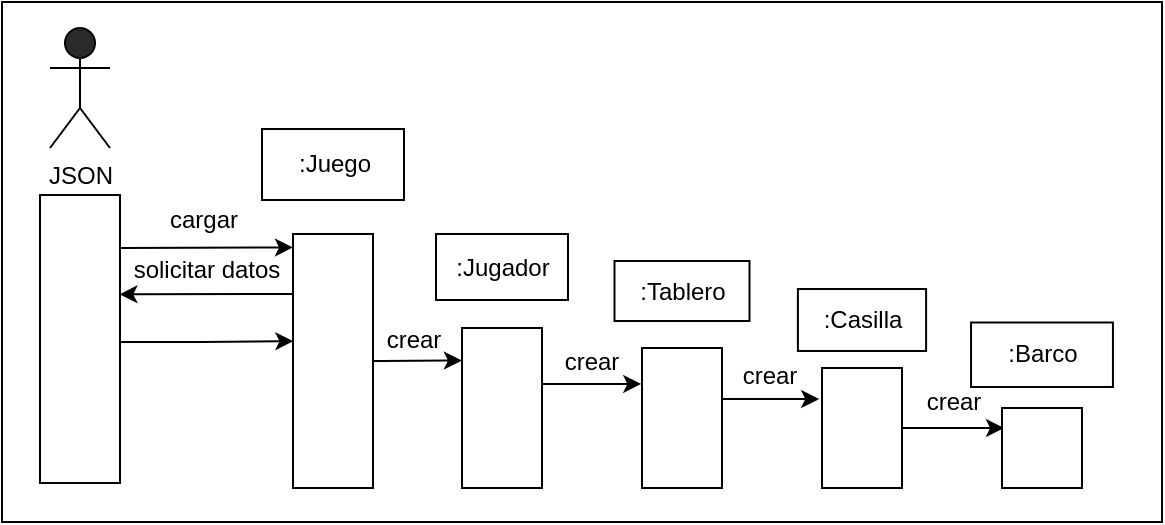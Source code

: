 <mxfile version="14.0.0" type="device"><diagram id="kgpKYQtTHZ0yAKxKKP6v" name="Page-1"><mxGraphModel dx="723" dy="412" grid="1" gridSize="10" guides="1" tooltips="1" connect="1" arrows="1" fold="1" page="1" pageScale="1" pageWidth="850" pageHeight="1100" math="0" shadow="0"><root><mxCell id="0"/><mxCell id="1" parent="0"/><mxCell id="-jAp6T9zzvGZcckUwvYB-40" style="edgeStyle=orthogonalEdgeStyle;rounded=0;orthogonalLoop=1;jettySize=auto;html=1;entryX=0;entryY=0.053;entryDx=0;entryDy=0;entryPerimeter=0;" edge="1" parent="1" source="ZuflISsnwKjYIaNqFlRO-2" target="ZuflISsnwKjYIaNqFlRO-8"><mxGeometry relative="1" as="geometry"><Array as="points"><mxPoint x="140" y="240"/><mxPoint x="140" y="240"/></Array></mxGeometry></mxCell><mxCell id="-jAp6T9zzvGZcckUwvYB-53" style="edgeStyle=orthogonalEdgeStyle;rounded=0;orthogonalLoop=1;jettySize=auto;html=1;entryX=0.005;entryY=0.422;entryDx=0;entryDy=0;entryPerimeter=0;" edge="1" parent="1" source="ZuflISsnwKjYIaNqFlRO-2" target="ZuflISsnwKjYIaNqFlRO-8"><mxGeometry relative="1" as="geometry"><Array as="points"><mxPoint x="180" y="287"/><mxPoint x="180" y="287"/></Array></mxGeometry></mxCell><mxCell id="ZuflISsnwKjYIaNqFlRO-2" value="" style="html=1;points=[];perimeter=orthogonalPerimeter;" parent="1" vertex="1"><mxGeometry x="99" y="213.5" width="40" height="144" as="geometry"/></mxCell><mxCell id="ZuflISsnwKjYIaNqFlRO-4" value=":Juego" style="html=1;" parent="1" vertex="1"><mxGeometry x="210" y="180.5" width="71" height="35.5" as="geometry"/></mxCell><mxCell id="ZuflISsnwKjYIaNqFlRO-5" value=":Tablero" style="html=1;" parent="1" vertex="1"><mxGeometry x="386.25" y="246.5" width="67.5" height="30" as="geometry"/></mxCell><mxCell id="ZuflISsnwKjYIaNqFlRO-6" value=":Barco" style="html=1;" parent="1" vertex="1"><mxGeometry x="564.52" y="277.25" width="70.95" height="32.25" as="geometry"/></mxCell><mxCell id="ZuflISsnwKjYIaNqFlRO-7" value=":Casilla" style="html=1;" parent="1" vertex="1"><mxGeometry x="477.95" y="260.5" width="64.1" height="31" as="geometry"/></mxCell><mxCell id="-jAp6T9zzvGZcckUwvYB-45" style="edgeStyle=orthogonalEdgeStyle;rounded=0;orthogonalLoop=1;jettySize=auto;html=1;entryX=-0.001;entryY=0.203;entryDx=0;entryDy=0;entryPerimeter=0;" edge="1" parent="1" source="ZuflISsnwKjYIaNqFlRO-8" target="ZuflISsnwKjYIaNqFlRO-21"><mxGeometry relative="1" as="geometry"><Array as="points"><mxPoint x="270" y="296"/><mxPoint x="270" y="296"/></Array></mxGeometry></mxCell><mxCell id="-jAp6T9zzvGZcckUwvYB-54" style="edgeStyle=orthogonalEdgeStyle;rounded=0;orthogonalLoop=1;jettySize=auto;html=1;entryX=0.993;entryY=0.345;entryDx=0;entryDy=0;entryPerimeter=0;" edge="1" parent="1" source="ZuflISsnwKjYIaNqFlRO-8" target="ZuflISsnwKjYIaNqFlRO-2"><mxGeometry relative="1" as="geometry"><Array as="points"><mxPoint x="210" y="263"/><mxPoint x="210" y="263"/></Array></mxGeometry></mxCell><mxCell id="ZuflISsnwKjYIaNqFlRO-8" value="" style="html=1;points=[];perimeter=orthogonalPerimeter;" parent="1" vertex="1"><mxGeometry x="225.5" y="233" width="40" height="127" as="geometry"/></mxCell><mxCell id="-jAp6T9zzvGZcckUwvYB-49" style="edgeStyle=orthogonalEdgeStyle;rounded=0;orthogonalLoop=1;jettySize=auto;html=1;entryX=-0.035;entryY=0.259;entryDx=0;entryDy=0;entryPerimeter=0;" edge="1" parent="1" source="ZuflISsnwKjYIaNqFlRO-9" target="ZuflISsnwKjYIaNqFlRO-10"><mxGeometry relative="1" as="geometry"><Array as="points"><mxPoint x="465" y="316"/></Array></mxGeometry></mxCell><mxCell id="ZuflISsnwKjYIaNqFlRO-9" value="" style="html=1;points=[];perimeter=orthogonalPerimeter;" parent="1" vertex="1"><mxGeometry x="400" y="290" width="40" height="70" as="geometry"/></mxCell><mxCell id="-jAp6T9zzvGZcckUwvYB-50" style="edgeStyle=orthogonalEdgeStyle;rounded=0;orthogonalLoop=1;jettySize=auto;html=1;entryX=0.025;entryY=0.251;entryDx=0;entryDy=0;entryPerimeter=0;" edge="1" parent="1" source="ZuflISsnwKjYIaNqFlRO-10" target="ZuflISsnwKjYIaNqFlRO-11"><mxGeometry relative="1" as="geometry"/></mxCell><mxCell id="ZuflISsnwKjYIaNqFlRO-10" value="" style="html=1;points=[];perimeter=orthogonalPerimeter;" parent="1" vertex="1"><mxGeometry x="490" y="300" width="40" height="60" as="geometry"/></mxCell><mxCell id="ZuflISsnwKjYIaNqFlRO-11" value="" style="html=1;points=[];perimeter=orthogonalPerimeter;" parent="1" vertex="1"><mxGeometry x="580" y="320" width="40" height="40" as="geometry"/></mxCell><mxCell id="ZuflISsnwKjYIaNqFlRO-18" value="cargar" style="text;html=1;strokeColor=none;fillColor=none;align=center;verticalAlign=middle;whiteSpace=wrap;rounded=0;" parent="1" vertex="1"><mxGeometry x="161" y="216" width="40" height="20" as="geometry"/></mxCell><mxCell id="ZuflISsnwKjYIaNqFlRO-20" value=":Jugador" style="html=1;" parent="1" vertex="1"><mxGeometry x="297" y="233" width="66" height="33" as="geometry"/></mxCell><mxCell id="-jAp6T9zzvGZcckUwvYB-46" style="edgeStyle=orthogonalEdgeStyle;rounded=0;orthogonalLoop=1;jettySize=auto;html=1;entryX=-0.009;entryY=0.257;entryDx=0;entryDy=0;entryPerimeter=0;" edge="1" parent="1" source="ZuflISsnwKjYIaNqFlRO-21" target="ZuflISsnwKjYIaNqFlRO-9"><mxGeometry relative="1" as="geometry"><Array as="points"><mxPoint x="360" y="308"/><mxPoint x="360" y="308"/></Array></mxGeometry></mxCell><mxCell id="ZuflISsnwKjYIaNqFlRO-21" value="" style="html=1;points=[];perimeter=orthogonalPerimeter;" parent="1" vertex="1"><mxGeometry x="310" y="280" width="40" height="80" as="geometry"/></mxCell><mxCell id="ZuflISsnwKjYIaNqFlRO-23" value="crear" style="text;html=1;strokeColor=none;fillColor=none;align=center;verticalAlign=middle;whiteSpace=wrap;rounded=0;" parent="1" vertex="1"><mxGeometry x="266" y="275.5" width="40" height="20" as="geometry"/></mxCell><mxCell id="ZuflISsnwKjYIaNqFlRO-25" value="crear" style="text;html=1;strokeColor=none;fillColor=none;align=center;verticalAlign=middle;whiteSpace=wrap;rounded=0;" parent="1" vertex="1"><mxGeometry x="355" y="286.5" width="40" height="20" as="geometry"/></mxCell><mxCell id="ZuflISsnwKjYIaNqFlRO-31" value="solicitar datos" style="text;html=1;strokeColor=none;fillColor=none;align=center;verticalAlign=middle;whiteSpace=wrap;rounded=0;" parent="1" vertex="1"><mxGeometry x="138" y="240.5" width="89" height="20" as="geometry"/></mxCell><mxCell id="ZuflISsnwKjYIaNqFlRO-33" value="&lt;span style=&quot;font-family: &amp;#34;helvetica&amp;#34; ; font-size: 12px ; font-style: normal ; font-weight: 400 ; letter-spacing: normal ; text-indent: 0px ; text-transform: none ; word-spacing: 0px ; display: inline ; float: none&quot;&gt;&lt;font color=&quot;#ffffff&quot;&gt;enviar datos&lt;/font&gt;&lt;/span&gt;" style="text;whiteSpace=wrap;html=1;align=center;" parent="1" vertex="1"><mxGeometry x="138.5" y="263" width="87" height="26" as="geometry"/></mxCell><mxCell id="-jAp6T9zzvGZcckUwvYB-27" value="crear" style="text;html=1;strokeColor=none;fillColor=none;align=center;verticalAlign=middle;whiteSpace=wrap;rounded=0;" vertex="1" parent="1"><mxGeometry x="531" y="306.5" width="50" height="20" as="geometry"/></mxCell><mxCell id="-jAp6T9zzvGZcckUwvYB-29" value="" style="rounded=0;whiteSpace=wrap;html=1;fillColor=none;" vertex="1" parent="1"><mxGeometry x="80" y="117" width="580" height="260" as="geometry"/></mxCell><mxCell id="-jAp6T9zzvGZcckUwvYB-34" value="JSON" style="shape=umlActor;verticalLabelPosition=bottom;verticalAlign=top;html=1;outlineConnect=0;fillColor=#2a2a2a;" vertex="1" parent="1"><mxGeometry x="104" y="130" width="30" height="60" as="geometry"/></mxCell><mxCell id="-jAp6T9zzvGZcckUwvYB-48" value="crear" style="text;html=1;strokeColor=none;fillColor=none;align=center;verticalAlign=middle;whiteSpace=wrap;rounded=0;" vertex="1" parent="1"><mxGeometry x="444" y="294" width="40" height="20" as="geometry"/></mxCell></root></mxGraphModel></diagram></mxfile>